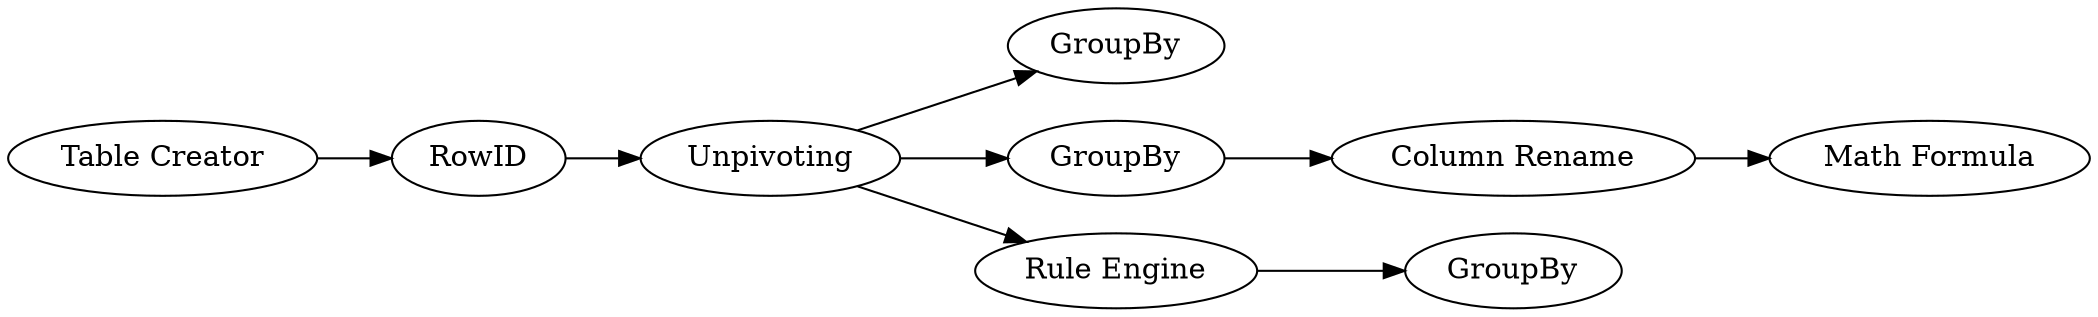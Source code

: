 digraph {
	1 [label="Table Creator"]
	2 [label=GroupBy]
	3 [label=Unpivoting]
	4 [label=RowID]
	5 [label=GroupBy]
	6 [label="Column Rename"]
	7 [label="Math Formula"]
	8 [label="Rule Engine"]
	9 [label=GroupBy]
	1 -> 4
	3 -> 2
	3 -> 5
	3 -> 8
	4 -> 3
	5 -> 6
	6 -> 7
	8 -> 9
	rankdir=LR
}
